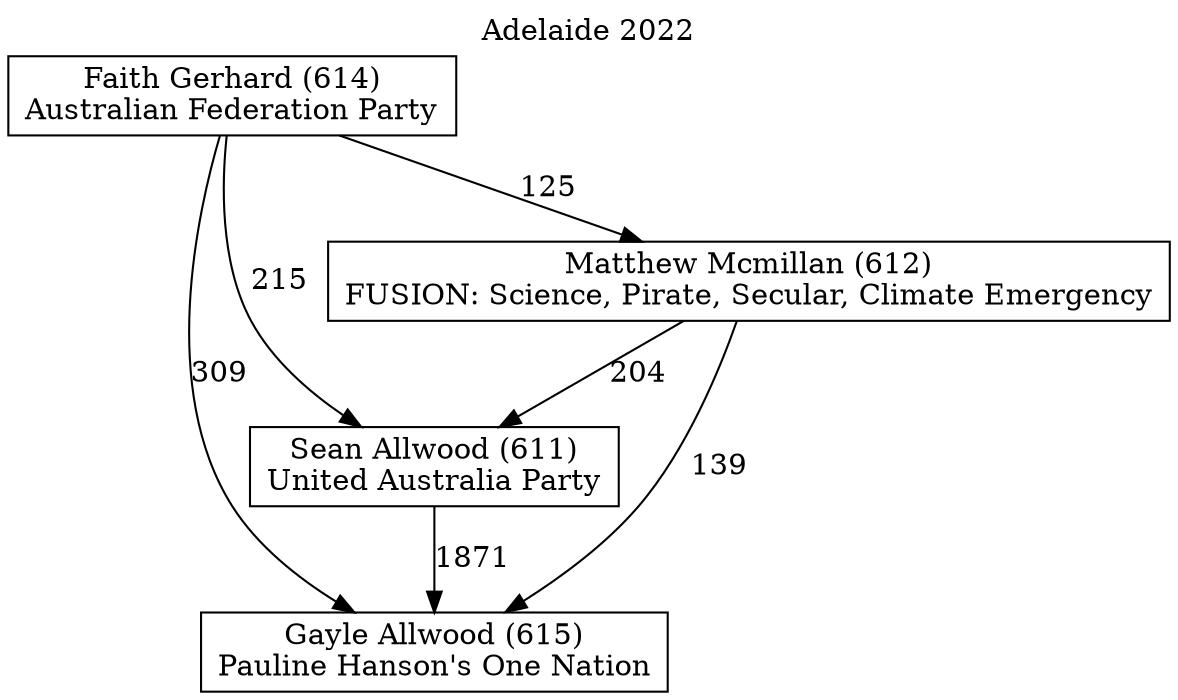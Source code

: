 // House preference flow
digraph "Gayle Allwood (615)_Adelaide_2022" {
	graph [label="Adelaide 2022" labelloc=t mclimit=10]
	node [shape=box]
	"Gayle Allwood (615)" [label="Gayle Allwood (615)
Pauline Hanson's One Nation"]
	"Sean Allwood (611)" [label="Sean Allwood (611)
United Australia Party"]
	"Matthew Mcmillan (612)" [label="Matthew Mcmillan (612)
FUSION: Science, Pirate, Secular, Climate Emergency"]
	"Faith Gerhard (614)" [label="Faith Gerhard (614)
Australian Federation Party"]
	"Sean Allwood (611)" -> "Gayle Allwood (615)" [label=1871]
	"Matthew Mcmillan (612)" -> "Sean Allwood (611)" [label=204]
	"Faith Gerhard (614)" -> "Matthew Mcmillan (612)" [label=125]
	"Matthew Mcmillan (612)" -> "Gayle Allwood (615)" [label=139]
	"Faith Gerhard (614)" -> "Gayle Allwood (615)" [label=309]
	"Faith Gerhard (614)" -> "Sean Allwood (611)" [label=215]
}
